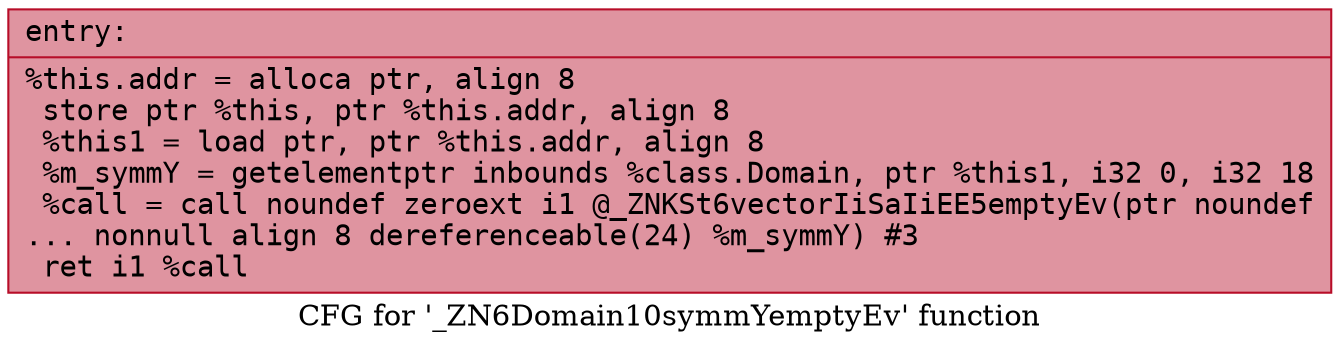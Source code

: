 digraph "CFG for '_ZN6Domain10symmYemptyEv' function" {
	label="CFG for '_ZN6Domain10symmYemptyEv' function";

	Node0x561418c320d0 [shape=record,color="#b70d28ff", style=filled, fillcolor="#b70d2870" fontname="Courier",label="{entry:\l|  %this.addr = alloca ptr, align 8\l  store ptr %this, ptr %this.addr, align 8\l  %this1 = load ptr, ptr %this.addr, align 8\l  %m_symmY = getelementptr inbounds %class.Domain, ptr %this1, i32 0, i32 18\l  %call = call noundef zeroext i1 @_ZNKSt6vectorIiSaIiEE5emptyEv(ptr noundef\l... nonnull align 8 dereferenceable(24) %m_symmY) #3\l  ret i1 %call\l}"];
}
